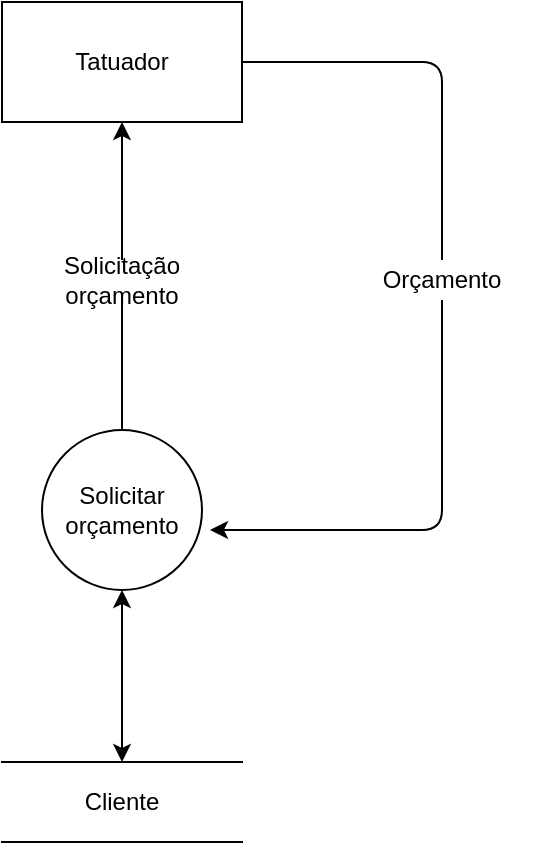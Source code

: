 <mxfile version="12.1.3" type="device" pages="1"><diagram id="lXmRmDrZQanW1Z0IKYe4" name="Page-1"><mxGraphModel dx="928" dy="546" grid="1" gridSize="10" guides="1" tooltips="1" connect="1" arrows="1" fold="1" page="1" pageScale="1" pageWidth="827" pageHeight="1169" math="0" shadow="0"><root><mxCell id="0"/><mxCell id="1" parent="0"/><mxCell id="lhiar2TXGma3CEhVhtVi-5" style="edgeStyle=orthogonalEdgeStyle;rounded=0;orthogonalLoop=1;jettySize=auto;html=1;entryX=0.5;entryY=1;entryDx=0;entryDy=0;endArrow=none;endFill=0;" edge="1" parent="1" source="lhiar2TXGma3CEhVhtVi-1" target="lhiar2TXGma3CEhVhtVi-4"><mxGeometry relative="1" as="geometry"/></mxCell><mxCell id="lhiar2TXGma3CEhVhtVi-9" style="edgeStyle=orthogonalEdgeStyle;rounded=0;orthogonalLoop=1;jettySize=auto;html=1;entryX=0.5;entryY=0;entryDx=0;entryDy=0;endArrow=classic;endFill=1;startArrow=classic;startFill=1;" edge="1" parent="1" source="lhiar2TXGma3CEhVhtVi-1" target="lhiar2TXGma3CEhVhtVi-8"><mxGeometry relative="1" as="geometry"/></mxCell><mxCell id="lhiar2TXGma3CEhVhtVi-1" value="Solicitar orçamento" style="ellipse;whiteSpace=wrap;html=1;aspect=fixed;" vertex="1" parent="1"><mxGeometry x="360" y="274" width="80" height="80" as="geometry"/></mxCell><mxCell id="lhiar2TXGma3CEhVhtVi-2" value="Tatuador" style="rounded=0;whiteSpace=wrap;html=1;" vertex="1" parent="1"><mxGeometry x="340" y="60" width="120" height="60" as="geometry"/></mxCell><mxCell id="lhiar2TXGma3CEhVhtVi-6" style="edgeStyle=orthogonalEdgeStyle;rounded=0;orthogonalLoop=1;jettySize=auto;html=1;entryX=0.5;entryY=1;entryDx=0;entryDy=0;endArrow=classic;endFill=1;" edge="1" parent="1" source="lhiar2TXGma3CEhVhtVi-4" target="lhiar2TXGma3CEhVhtVi-2"><mxGeometry relative="1" as="geometry"/></mxCell><mxCell id="lhiar2TXGma3CEhVhtVi-4" value="Solicitação&lt;br&gt;orçamento" style="text;html=1;strokeColor=none;fillColor=none;align=center;verticalAlign=middle;whiteSpace=wrap;rounded=0;" vertex="1" parent="1"><mxGeometry x="380" y="189" width="40" height="20" as="geometry"/></mxCell><mxCell id="lhiar2TXGma3CEhVhtVi-8" value="Cliente" style="shape=partialRectangle;whiteSpace=wrap;html=1;left=0;right=0;fillColor=none;" vertex="1" parent="1"><mxGeometry x="340" y="440" width="120" height="40" as="geometry"/></mxCell><mxCell id="lhiar2TXGma3CEhVhtVi-10" value="Orçamento" style="text;html=1;strokeColor=none;fillColor=none;align=center;verticalAlign=middle;whiteSpace=wrap;rounded=0;" vertex="1" parent="1"><mxGeometry x="510" y="189" width="100" height="20" as="geometry"/></mxCell><mxCell id="lhiar2TXGma3CEhVhtVi-12" value="" style="endArrow=none;html=1;exitX=1;exitY=0.5;exitDx=0;exitDy=0;entryX=0.5;entryY=0;entryDx=0;entryDy=0;endFill=0;" edge="1" parent="1" source="lhiar2TXGma3CEhVhtVi-2" target="lhiar2TXGma3CEhVhtVi-10"><mxGeometry width="50" height="50" relative="1" as="geometry"><mxPoint x="540" y="160" as="sourcePoint"/><mxPoint x="590" y="110" as="targetPoint"/><Array as="points"><mxPoint x="560" y="90"/></Array></mxGeometry></mxCell><mxCell id="lhiar2TXGma3CEhVhtVi-14" value="" style="endArrow=classic;html=1;exitX=0.5;exitY=1;exitDx=0;exitDy=0;entryX=1.05;entryY=0.625;entryDx=0;entryDy=0;entryPerimeter=0;" edge="1" parent="1" source="lhiar2TXGma3CEhVhtVi-10" target="lhiar2TXGma3CEhVhtVi-1"><mxGeometry width="50" height="50" relative="1" as="geometry"><mxPoint x="640" y="350" as="sourcePoint"/><mxPoint x="390" y="500" as="targetPoint"/><Array as="points"><mxPoint x="560" y="324"/></Array></mxGeometry></mxCell></root></mxGraphModel></diagram></mxfile>